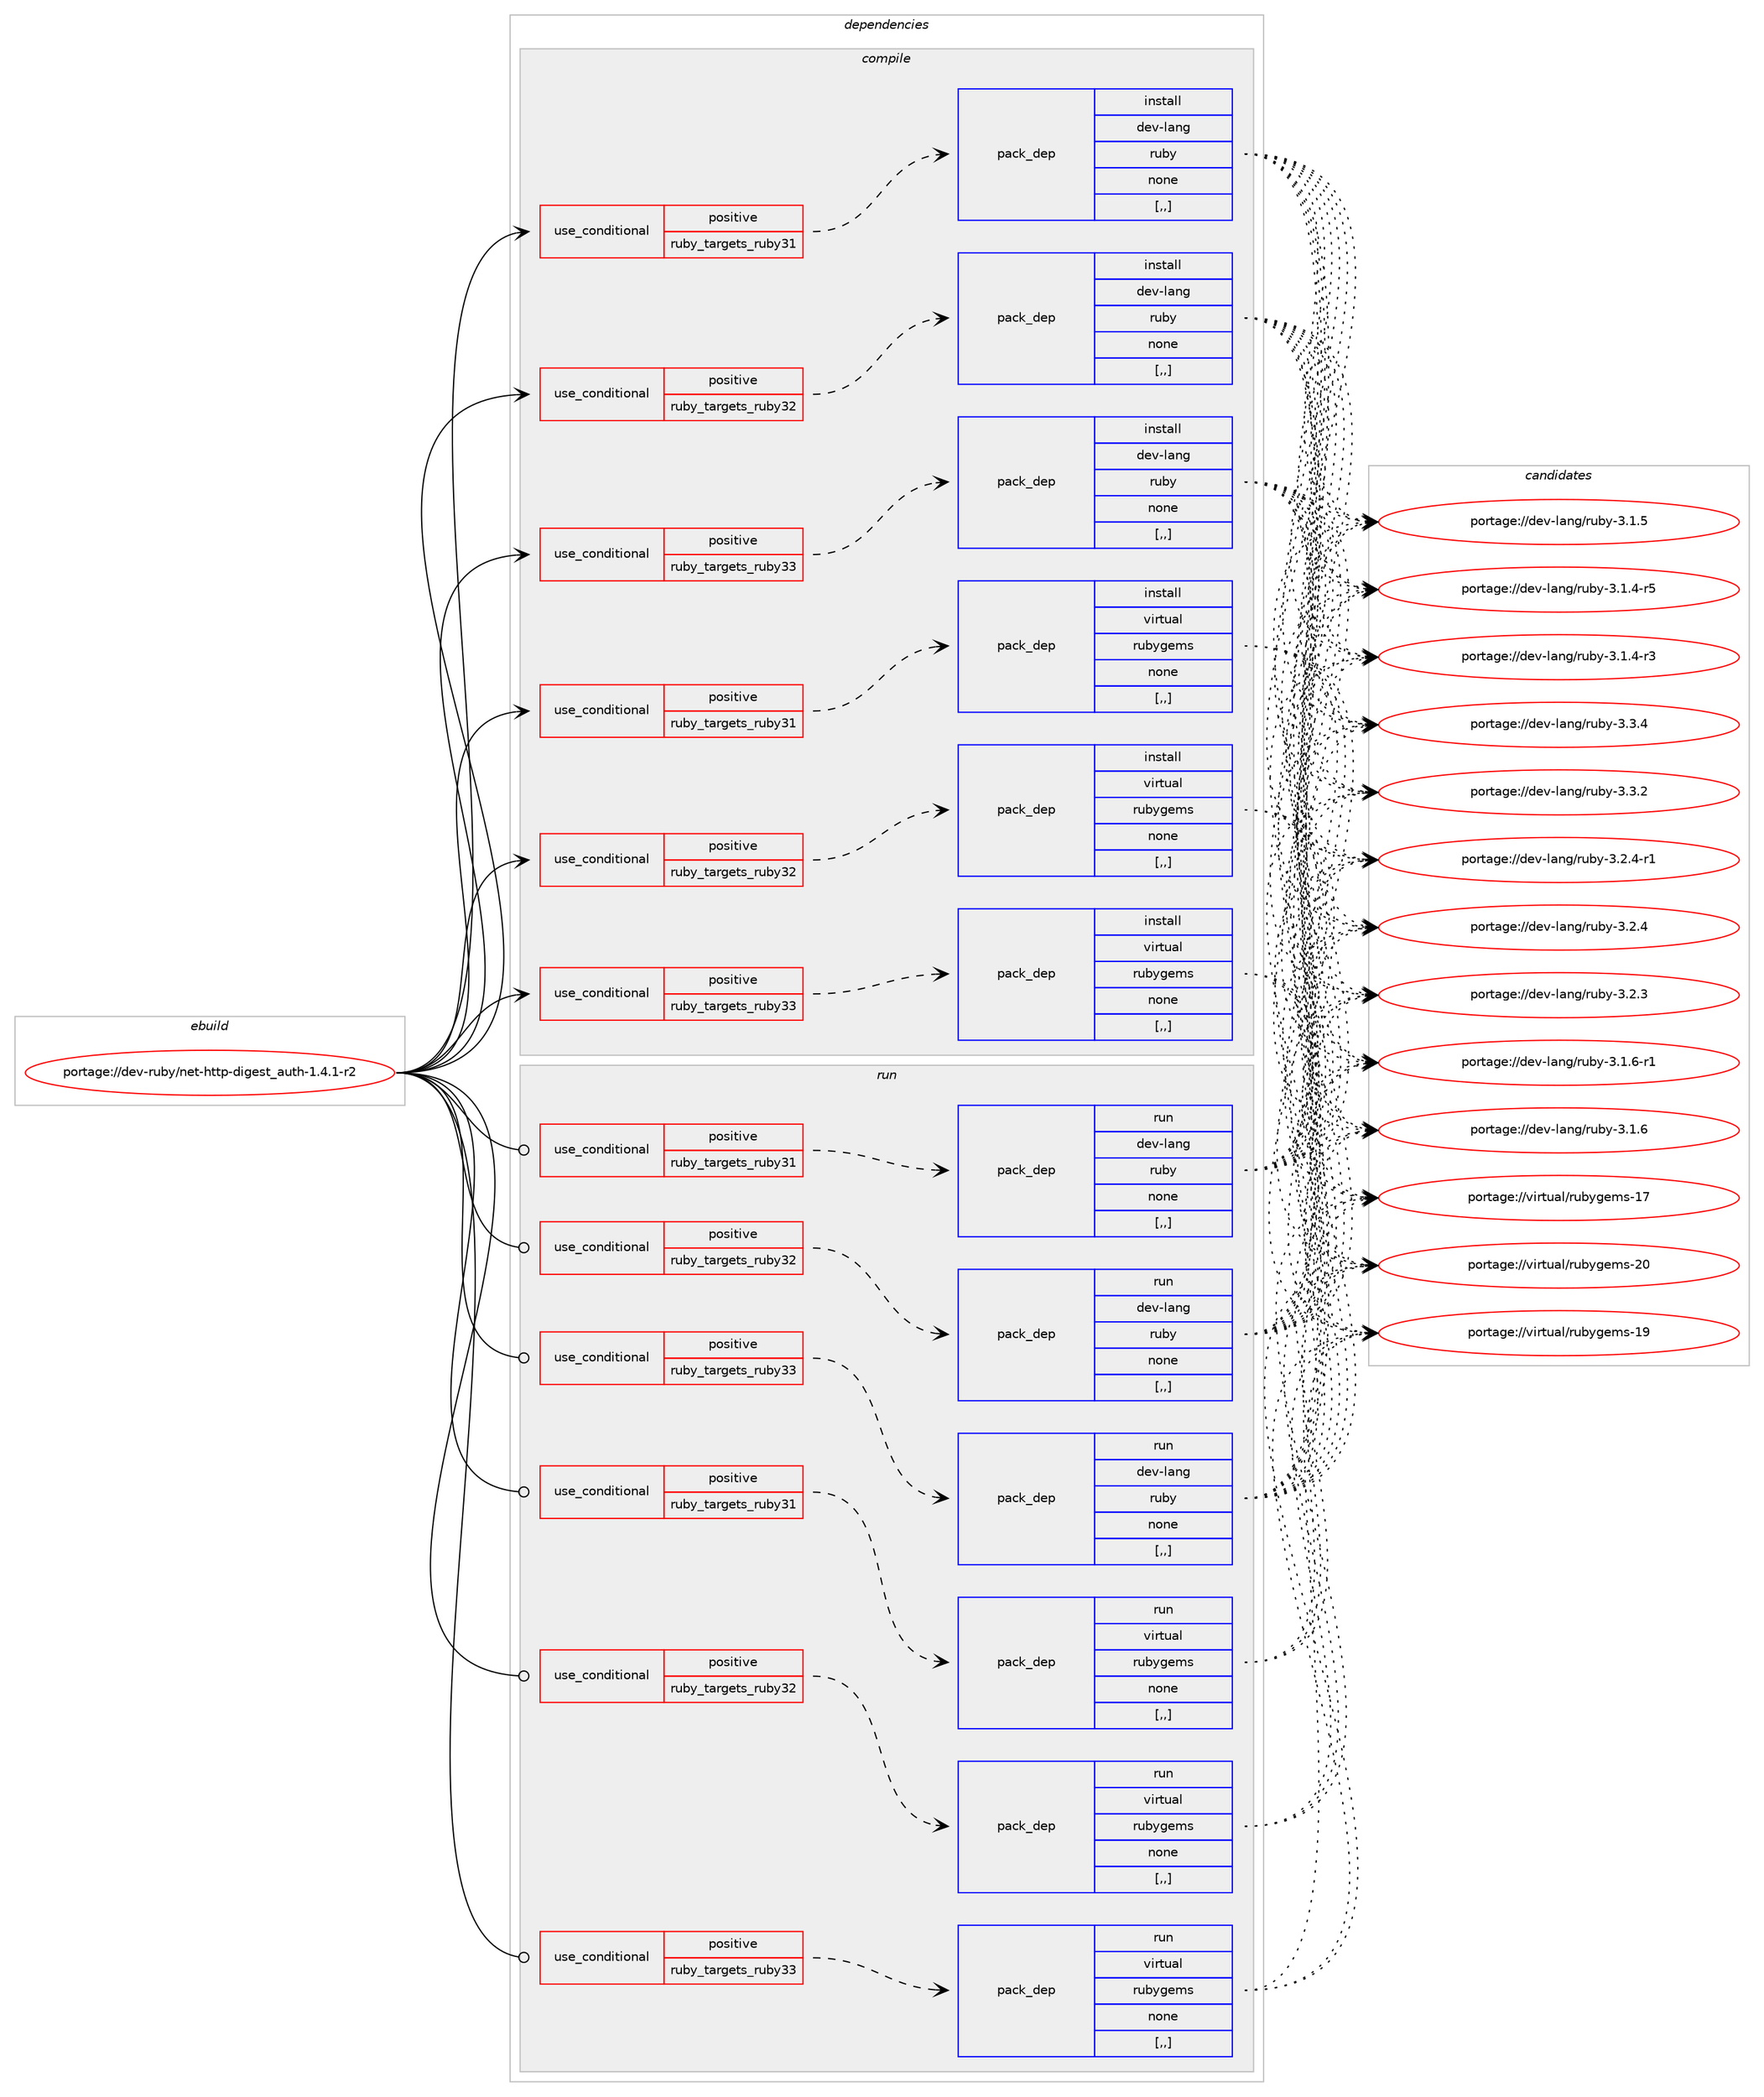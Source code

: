 digraph prolog {

# *************
# Graph options
# *************

newrank=true;
concentrate=true;
compound=true;
graph [rankdir=LR,fontname=Helvetica,fontsize=10,ranksep=1.5];#, ranksep=2.5, nodesep=0.2];
edge  [arrowhead=vee];
node  [fontname=Helvetica,fontsize=10];

# **********
# The ebuild
# **********

subgraph cluster_leftcol {
color=gray;
label=<<i>ebuild</i>>;
id [label="portage://dev-ruby/net-http-digest_auth-1.4.1-r2", color=red, width=4, href="../dev-ruby/net-http-digest_auth-1.4.1-r2.svg"];
}

# ****************
# The dependencies
# ****************

subgraph cluster_midcol {
color=gray;
label=<<i>dependencies</i>>;
subgraph cluster_compile {
fillcolor="#eeeeee";
style=filled;
label=<<i>compile</i>>;
subgraph cond51350 {
dependency191381 [label=<<TABLE BORDER="0" CELLBORDER="1" CELLSPACING="0" CELLPADDING="4"><TR><TD ROWSPAN="3" CELLPADDING="10">use_conditional</TD></TR><TR><TD>positive</TD></TR><TR><TD>ruby_targets_ruby31</TD></TR></TABLE>>, shape=none, color=red];
subgraph pack138685 {
dependency191382 [label=<<TABLE BORDER="0" CELLBORDER="1" CELLSPACING="0" CELLPADDING="4" WIDTH="220"><TR><TD ROWSPAN="6" CELLPADDING="30">pack_dep</TD></TR><TR><TD WIDTH="110">install</TD></TR><TR><TD>dev-lang</TD></TR><TR><TD>ruby</TD></TR><TR><TD>none</TD></TR><TR><TD>[,,]</TD></TR></TABLE>>, shape=none, color=blue];
}
dependency191381:e -> dependency191382:w [weight=20,style="dashed",arrowhead="vee"];
}
id:e -> dependency191381:w [weight=20,style="solid",arrowhead="vee"];
subgraph cond51351 {
dependency191383 [label=<<TABLE BORDER="0" CELLBORDER="1" CELLSPACING="0" CELLPADDING="4"><TR><TD ROWSPAN="3" CELLPADDING="10">use_conditional</TD></TR><TR><TD>positive</TD></TR><TR><TD>ruby_targets_ruby31</TD></TR></TABLE>>, shape=none, color=red];
subgraph pack138686 {
dependency191384 [label=<<TABLE BORDER="0" CELLBORDER="1" CELLSPACING="0" CELLPADDING="4" WIDTH="220"><TR><TD ROWSPAN="6" CELLPADDING="30">pack_dep</TD></TR><TR><TD WIDTH="110">install</TD></TR><TR><TD>virtual</TD></TR><TR><TD>rubygems</TD></TR><TR><TD>none</TD></TR><TR><TD>[,,]</TD></TR></TABLE>>, shape=none, color=blue];
}
dependency191383:e -> dependency191384:w [weight=20,style="dashed",arrowhead="vee"];
}
id:e -> dependency191383:w [weight=20,style="solid",arrowhead="vee"];
subgraph cond51352 {
dependency191385 [label=<<TABLE BORDER="0" CELLBORDER="1" CELLSPACING="0" CELLPADDING="4"><TR><TD ROWSPAN="3" CELLPADDING="10">use_conditional</TD></TR><TR><TD>positive</TD></TR><TR><TD>ruby_targets_ruby32</TD></TR></TABLE>>, shape=none, color=red];
subgraph pack138687 {
dependency191386 [label=<<TABLE BORDER="0" CELLBORDER="1" CELLSPACING="0" CELLPADDING="4" WIDTH="220"><TR><TD ROWSPAN="6" CELLPADDING="30">pack_dep</TD></TR><TR><TD WIDTH="110">install</TD></TR><TR><TD>dev-lang</TD></TR><TR><TD>ruby</TD></TR><TR><TD>none</TD></TR><TR><TD>[,,]</TD></TR></TABLE>>, shape=none, color=blue];
}
dependency191385:e -> dependency191386:w [weight=20,style="dashed",arrowhead="vee"];
}
id:e -> dependency191385:w [weight=20,style="solid",arrowhead="vee"];
subgraph cond51353 {
dependency191387 [label=<<TABLE BORDER="0" CELLBORDER="1" CELLSPACING="0" CELLPADDING="4"><TR><TD ROWSPAN="3" CELLPADDING="10">use_conditional</TD></TR><TR><TD>positive</TD></TR><TR><TD>ruby_targets_ruby32</TD></TR></TABLE>>, shape=none, color=red];
subgraph pack138688 {
dependency191388 [label=<<TABLE BORDER="0" CELLBORDER="1" CELLSPACING="0" CELLPADDING="4" WIDTH="220"><TR><TD ROWSPAN="6" CELLPADDING="30">pack_dep</TD></TR><TR><TD WIDTH="110">install</TD></TR><TR><TD>virtual</TD></TR><TR><TD>rubygems</TD></TR><TR><TD>none</TD></TR><TR><TD>[,,]</TD></TR></TABLE>>, shape=none, color=blue];
}
dependency191387:e -> dependency191388:w [weight=20,style="dashed",arrowhead="vee"];
}
id:e -> dependency191387:w [weight=20,style="solid",arrowhead="vee"];
subgraph cond51354 {
dependency191389 [label=<<TABLE BORDER="0" CELLBORDER="1" CELLSPACING="0" CELLPADDING="4"><TR><TD ROWSPAN="3" CELLPADDING="10">use_conditional</TD></TR><TR><TD>positive</TD></TR><TR><TD>ruby_targets_ruby33</TD></TR></TABLE>>, shape=none, color=red];
subgraph pack138689 {
dependency191390 [label=<<TABLE BORDER="0" CELLBORDER="1" CELLSPACING="0" CELLPADDING="4" WIDTH="220"><TR><TD ROWSPAN="6" CELLPADDING="30">pack_dep</TD></TR><TR><TD WIDTH="110">install</TD></TR><TR><TD>dev-lang</TD></TR><TR><TD>ruby</TD></TR><TR><TD>none</TD></TR><TR><TD>[,,]</TD></TR></TABLE>>, shape=none, color=blue];
}
dependency191389:e -> dependency191390:w [weight=20,style="dashed",arrowhead="vee"];
}
id:e -> dependency191389:w [weight=20,style="solid",arrowhead="vee"];
subgraph cond51355 {
dependency191391 [label=<<TABLE BORDER="0" CELLBORDER="1" CELLSPACING="0" CELLPADDING="4"><TR><TD ROWSPAN="3" CELLPADDING="10">use_conditional</TD></TR><TR><TD>positive</TD></TR><TR><TD>ruby_targets_ruby33</TD></TR></TABLE>>, shape=none, color=red];
subgraph pack138690 {
dependency191392 [label=<<TABLE BORDER="0" CELLBORDER="1" CELLSPACING="0" CELLPADDING="4" WIDTH="220"><TR><TD ROWSPAN="6" CELLPADDING="30">pack_dep</TD></TR><TR><TD WIDTH="110">install</TD></TR><TR><TD>virtual</TD></TR><TR><TD>rubygems</TD></TR><TR><TD>none</TD></TR><TR><TD>[,,]</TD></TR></TABLE>>, shape=none, color=blue];
}
dependency191391:e -> dependency191392:w [weight=20,style="dashed",arrowhead="vee"];
}
id:e -> dependency191391:w [weight=20,style="solid",arrowhead="vee"];
}
subgraph cluster_compileandrun {
fillcolor="#eeeeee";
style=filled;
label=<<i>compile and run</i>>;
}
subgraph cluster_run {
fillcolor="#eeeeee";
style=filled;
label=<<i>run</i>>;
subgraph cond51356 {
dependency191393 [label=<<TABLE BORDER="0" CELLBORDER="1" CELLSPACING="0" CELLPADDING="4"><TR><TD ROWSPAN="3" CELLPADDING="10">use_conditional</TD></TR><TR><TD>positive</TD></TR><TR><TD>ruby_targets_ruby31</TD></TR></TABLE>>, shape=none, color=red];
subgraph pack138691 {
dependency191394 [label=<<TABLE BORDER="0" CELLBORDER="1" CELLSPACING="0" CELLPADDING="4" WIDTH="220"><TR><TD ROWSPAN="6" CELLPADDING="30">pack_dep</TD></TR><TR><TD WIDTH="110">run</TD></TR><TR><TD>dev-lang</TD></TR><TR><TD>ruby</TD></TR><TR><TD>none</TD></TR><TR><TD>[,,]</TD></TR></TABLE>>, shape=none, color=blue];
}
dependency191393:e -> dependency191394:w [weight=20,style="dashed",arrowhead="vee"];
}
id:e -> dependency191393:w [weight=20,style="solid",arrowhead="odot"];
subgraph cond51357 {
dependency191395 [label=<<TABLE BORDER="0" CELLBORDER="1" CELLSPACING="0" CELLPADDING="4"><TR><TD ROWSPAN="3" CELLPADDING="10">use_conditional</TD></TR><TR><TD>positive</TD></TR><TR><TD>ruby_targets_ruby31</TD></TR></TABLE>>, shape=none, color=red];
subgraph pack138692 {
dependency191396 [label=<<TABLE BORDER="0" CELLBORDER="1" CELLSPACING="0" CELLPADDING="4" WIDTH="220"><TR><TD ROWSPAN="6" CELLPADDING="30">pack_dep</TD></TR><TR><TD WIDTH="110">run</TD></TR><TR><TD>virtual</TD></TR><TR><TD>rubygems</TD></TR><TR><TD>none</TD></TR><TR><TD>[,,]</TD></TR></TABLE>>, shape=none, color=blue];
}
dependency191395:e -> dependency191396:w [weight=20,style="dashed",arrowhead="vee"];
}
id:e -> dependency191395:w [weight=20,style="solid",arrowhead="odot"];
subgraph cond51358 {
dependency191397 [label=<<TABLE BORDER="0" CELLBORDER="1" CELLSPACING="0" CELLPADDING="4"><TR><TD ROWSPAN="3" CELLPADDING="10">use_conditional</TD></TR><TR><TD>positive</TD></TR><TR><TD>ruby_targets_ruby32</TD></TR></TABLE>>, shape=none, color=red];
subgraph pack138693 {
dependency191398 [label=<<TABLE BORDER="0" CELLBORDER="1" CELLSPACING="0" CELLPADDING="4" WIDTH="220"><TR><TD ROWSPAN="6" CELLPADDING="30">pack_dep</TD></TR><TR><TD WIDTH="110">run</TD></TR><TR><TD>dev-lang</TD></TR><TR><TD>ruby</TD></TR><TR><TD>none</TD></TR><TR><TD>[,,]</TD></TR></TABLE>>, shape=none, color=blue];
}
dependency191397:e -> dependency191398:w [weight=20,style="dashed",arrowhead="vee"];
}
id:e -> dependency191397:w [weight=20,style="solid",arrowhead="odot"];
subgraph cond51359 {
dependency191399 [label=<<TABLE BORDER="0" CELLBORDER="1" CELLSPACING="0" CELLPADDING="4"><TR><TD ROWSPAN="3" CELLPADDING="10">use_conditional</TD></TR><TR><TD>positive</TD></TR><TR><TD>ruby_targets_ruby32</TD></TR></TABLE>>, shape=none, color=red];
subgraph pack138694 {
dependency191400 [label=<<TABLE BORDER="0" CELLBORDER="1" CELLSPACING="0" CELLPADDING="4" WIDTH="220"><TR><TD ROWSPAN="6" CELLPADDING="30">pack_dep</TD></TR><TR><TD WIDTH="110">run</TD></TR><TR><TD>virtual</TD></TR><TR><TD>rubygems</TD></TR><TR><TD>none</TD></TR><TR><TD>[,,]</TD></TR></TABLE>>, shape=none, color=blue];
}
dependency191399:e -> dependency191400:w [weight=20,style="dashed",arrowhead="vee"];
}
id:e -> dependency191399:w [weight=20,style="solid",arrowhead="odot"];
subgraph cond51360 {
dependency191401 [label=<<TABLE BORDER="0" CELLBORDER="1" CELLSPACING="0" CELLPADDING="4"><TR><TD ROWSPAN="3" CELLPADDING="10">use_conditional</TD></TR><TR><TD>positive</TD></TR><TR><TD>ruby_targets_ruby33</TD></TR></TABLE>>, shape=none, color=red];
subgraph pack138695 {
dependency191402 [label=<<TABLE BORDER="0" CELLBORDER="1" CELLSPACING="0" CELLPADDING="4" WIDTH="220"><TR><TD ROWSPAN="6" CELLPADDING="30">pack_dep</TD></TR><TR><TD WIDTH="110">run</TD></TR><TR><TD>dev-lang</TD></TR><TR><TD>ruby</TD></TR><TR><TD>none</TD></TR><TR><TD>[,,]</TD></TR></TABLE>>, shape=none, color=blue];
}
dependency191401:e -> dependency191402:w [weight=20,style="dashed",arrowhead="vee"];
}
id:e -> dependency191401:w [weight=20,style="solid",arrowhead="odot"];
subgraph cond51361 {
dependency191403 [label=<<TABLE BORDER="0" CELLBORDER="1" CELLSPACING="0" CELLPADDING="4"><TR><TD ROWSPAN="3" CELLPADDING="10">use_conditional</TD></TR><TR><TD>positive</TD></TR><TR><TD>ruby_targets_ruby33</TD></TR></TABLE>>, shape=none, color=red];
subgraph pack138696 {
dependency191404 [label=<<TABLE BORDER="0" CELLBORDER="1" CELLSPACING="0" CELLPADDING="4" WIDTH="220"><TR><TD ROWSPAN="6" CELLPADDING="30">pack_dep</TD></TR><TR><TD WIDTH="110">run</TD></TR><TR><TD>virtual</TD></TR><TR><TD>rubygems</TD></TR><TR><TD>none</TD></TR><TR><TD>[,,]</TD></TR></TABLE>>, shape=none, color=blue];
}
dependency191403:e -> dependency191404:w [weight=20,style="dashed",arrowhead="vee"];
}
id:e -> dependency191403:w [weight=20,style="solid",arrowhead="odot"];
}
}

# **************
# The candidates
# **************

subgraph cluster_choices {
rank=same;
color=gray;
label=<<i>candidates</i>>;

subgraph choice138685 {
color=black;
nodesep=1;
choice10010111845108971101034711411798121455146514652 [label="portage://dev-lang/ruby-3.3.4", color=red, width=4,href="../dev-lang/ruby-3.3.4.svg"];
choice10010111845108971101034711411798121455146514650 [label="portage://dev-lang/ruby-3.3.2", color=red, width=4,href="../dev-lang/ruby-3.3.2.svg"];
choice100101118451089711010347114117981214551465046524511449 [label="portage://dev-lang/ruby-3.2.4-r1", color=red, width=4,href="../dev-lang/ruby-3.2.4-r1.svg"];
choice10010111845108971101034711411798121455146504652 [label="portage://dev-lang/ruby-3.2.4", color=red, width=4,href="../dev-lang/ruby-3.2.4.svg"];
choice10010111845108971101034711411798121455146504651 [label="portage://dev-lang/ruby-3.2.3", color=red, width=4,href="../dev-lang/ruby-3.2.3.svg"];
choice100101118451089711010347114117981214551464946544511449 [label="portage://dev-lang/ruby-3.1.6-r1", color=red, width=4,href="../dev-lang/ruby-3.1.6-r1.svg"];
choice10010111845108971101034711411798121455146494654 [label="portage://dev-lang/ruby-3.1.6", color=red, width=4,href="../dev-lang/ruby-3.1.6.svg"];
choice10010111845108971101034711411798121455146494653 [label="portage://dev-lang/ruby-3.1.5", color=red, width=4,href="../dev-lang/ruby-3.1.5.svg"];
choice100101118451089711010347114117981214551464946524511453 [label="portage://dev-lang/ruby-3.1.4-r5", color=red, width=4,href="../dev-lang/ruby-3.1.4-r5.svg"];
choice100101118451089711010347114117981214551464946524511451 [label="portage://dev-lang/ruby-3.1.4-r3", color=red, width=4,href="../dev-lang/ruby-3.1.4-r3.svg"];
dependency191382:e -> choice10010111845108971101034711411798121455146514652:w [style=dotted,weight="100"];
dependency191382:e -> choice10010111845108971101034711411798121455146514650:w [style=dotted,weight="100"];
dependency191382:e -> choice100101118451089711010347114117981214551465046524511449:w [style=dotted,weight="100"];
dependency191382:e -> choice10010111845108971101034711411798121455146504652:w [style=dotted,weight="100"];
dependency191382:e -> choice10010111845108971101034711411798121455146504651:w [style=dotted,weight="100"];
dependency191382:e -> choice100101118451089711010347114117981214551464946544511449:w [style=dotted,weight="100"];
dependency191382:e -> choice10010111845108971101034711411798121455146494654:w [style=dotted,weight="100"];
dependency191382:e -> choice10010111845108971101034711411798121455146494653:w [style=dotted,weight="100"];
dependency191382:e -> choice100101118451089711010347114117981214551464946524511453:w [style=dotted,weight="100"];
dependency191382:e -> choice100101118451089711010347114117981214551464946524511451:w [style=dotted,weight="100"];
}
subgraph choice138686 {
color=black;
nodesep=1;
choice118105114116117971084711411798121103101109115455048 [label="portage://virtual/rubygems-20", color=red, width=4,href="../virtual/rubygems-20.svg"];
choice118105114116117971084711411798121103101109115454957 [label="portage://virtual/rubygems-19", color=red, width=4,href="../virtual/rubygems-19.svg"];
choice118105114116117971084711411798121103101109115454955 [label="portage://virtual/rubygems-17", color=red, width=4,href="../virtual/rubygems-17.svg"];
dependency191384:e -> choice118105114116117971084711411798121103101109115455048:w [style=dotted,weight="100"];
dependency191384:e -> choice118105114116117971084711411798121103101109115454957:w [style=dotted,weight="100"];
dependency191384:e -> choice118105114116117971084711411798121103101109115454955:w [style=dotted,weight="100"];
}
subgraph choice138687 {
color=black;
nodesep=1;
choice10010111845108971101034711411798121455146514652 [label="portage://dev-lang/ruby-3.3.4", color=red, width=4,href="../dev-lang/ruby-3.3.4.svg"];
choice10010111845108971101034711411798121455146514650 [label="portage://dev-lang/ruby-3.3.2", color=red, width=4,href="../dev-lang/ruby-3.3.2.svg"];
choice100101118451089711010347114117981214551465046524511449 [label="portage://dev-lang/ruby-3.2.4-r1", color=red, width=4,href="../dev-lang/ruby-3.2.4-r1.svg"];
choice10010111845108971101034711411798121455146504652 [label="portage://dev-lang/ruby-3.2.4", color=red, width=4,href="../dev-lang/ruby-3.2.4.svg"];
choice10010111845108971101034711411798121455146504651 [label="portage://dev-lang/ruby-3.2.3", color=red, width=4,href="../dev-lang/ruby-3.2.3.svg"];
choice100101118451089711010347114117981214551464946544511449 [label="portage://dev-lang/ruby-3.1.6-r1", color=red, width=4,href="../dev-lang/ruby-3.1.6-r1.svg"];
choice10010111845108971101034711411798121455146494654 [label="portage://dev-lang/ruby-3.1.6", color=red, width=4,href="../dev-lang/ruby-3.1.6.svg"];
choice10010111845108971101034711411798121455146494653 [label="portage://dev-lang/ruby-3.1.5", color=red, width=4,href="../dev-lang/ruby-3.1.5.svg"];
choice100101118451089711010347114117981214551464946524511453 [label="portage://dev-lang/ruby-3.1.4-r5", color=red, width=4,href="../dev-lang/ruby-3.1.4-r5.svg"];
choice100101118451089711010347114117981214551464946524511451 [label="portage://dev-lang/ruby-3.1.4-r3", color=red, width=4,href="../dev-lang/ruby-3.1.4-r3.svg"];
dependency191386:e -> choice10010111845108971101034711411798121455146514652:w [style=dotted,weight="100"];
dependency191386:e -> choice10010111845108971101034711411798121455146514650:w [style=dotted,weight="100"];
dependency191386:e -> choice100101118451089711010347114117981214551465046524511449:w [style=dotted,weight="100"];
dependency191386:e -> choice10010111845108971101034711411798121455146504652:w [style=dotted,weight="100"];
dependency191386:e -> choice10010111845108971101034711411798121455146504651:w [style=dotted,weight="100"];
dependency191386:e -> choice100101118451089711010347114117981214551464946544511449:w [style=dotted,weight="100"];
dependency191386:e -> choice10010111845108971101034711411798121455146494654:w [style=dotted,weight="100"];
dependency191386:e -> choice10010111845108971101034711411798121455146494653:w [style=dotted,weight="100"];
dependency191386:e -> choice100101118451089711010347114117981214551464946524511453:w [style=dotted,weight="100"];
dependency191386:e -> choice100101118451089711010347114117981214551464946524511451:w [style=dotted,weight="100"];
}
subgraph choice138688 {
color=black;
nodesep=1;
choice118105114116117971084711411798121103101109115455048 [label="portage://virtual/rubygems-20", color=red, width=4,href="../virtual/rubygems-20.svg"];
choice118105114116117971084711411798121103101109115454957 [label="portage://virtual/rubygems-19", color=red, width=4,href="../virtual/rubygems-19.svg"];
choice118105114116117971084711411798121103101109115454955 [label="portage://virtual/rubygems-17", color=red, width=4,href="../virtual/rubygems-17.svg"];
dependency191388:e -> choice118105114116117971084711411798121103101109115455048:w [style=dotted,weight="100"];
dependency191388:e -> choice118105114116117971084711411798121103101109115454957:w [style=dotted,weight="100"];
dependency191388:e -> choice118105114116117971084711411798121103101109115454955:w [style=dotted,weight="100"];
}
subgraph choice138689 {
color=black;
nodesep=1;
choice10010111845108971101034711411798121455146514652 [label="portage://dev-lang/ruby-3.3.4", color=red, width=4,href="../dev-lang/ruby-3.3.4.svg"];
choice10010111845108971101034711411798121455146514650 [label="portage://dev-lang/ruby-3.3.2", color=red, width=4,href="../dev-lang/ruby-3.3.2.svg"];
choice100101118451089711010347114117981214551465046524511449 [label="portage://dev-lang/ruby-3.2.4-r1", color=red, width=4,href="../dev-lang/ruby-3.2.4-r1.svg"];
choice10010111845108971101034711411798121455146504652 [label="portage://dev-lang/ruby-3.2.4", color=red, width=4,href="../dev-lang/ruby-3.2.4.svg"];
choice10010111845108971101034711411798121455146504651 [label="portage://dev-lang/ruby-3.2.3", color=red, width=4,href="../dev-lang/ruby-3.2.3.svg"];
choice100101118451089711010347114117981214551464946544511449 [label="portage://dev-lang/ruby-3.1.6-r1", color=red, width=4,href="../dev-lang/ruby-3.1.6-r1.svg"];
choice10010111845108971101034711411798121455146494654 [label="portage://dev-lang/ruby-3.1.6", color=red, width=4,href="../dev-lang/ruby-3.1.6.svg"];
choice10010111845108971101034711411798121455146494653 [label="portage://dev-lang/ruby-3.1.5", color=red, width=4,href="../dev-lang/ruby-3.1.5.svg"];
choice100101118451089711010347114117981214551464946524511453 [label="portage://dev-lang/ruby-3.1.4-r5", color=red, width=4,href="../dev-lang/ruby-3.1.4-r5.svg"];
choice100101118451089711010347114117981214551464946524511451 [label="portage://dev-lang/ruby-3.1.4-r3", color=red, width=4,href="../dev-lang/ruby-3.1.4-r3.svg"];
dependency191390:e -> choice10010111845108971101034711411798121455146514652:w [style=dotted,weight="100"];
dependency191390:e -> choice10010111845108971101034711411798121455146514650:w [style=dotted,weight="100"];
dependency191390:e -> choice100101118451089711010347114117981214551465046524511449:w [style=dotted,weight="100"];
dependency191390:e -> choice10010111845108971101034711411798121455146504652:w [style=dotted,weight="100"];
dependency191390:e -> choice10010111845108971101034711411798121455146504651:w [style=dotted,weight="100"];
dependency191390:e -> choice100101118451089711010347114117981214551464946544511449:w [style=dotted,weight="100"];
dependency191390:e -> choice10010111845108971101034711411798121455146494654:w [style=dotted,weight="100"];
dependency191390:e -> choice10010111845108971101034711411798121455146494653:w [style=dotted,weight="100"];
dependency191390:e -> choice100101118451089711010347114117981214551464946524511453:w [style=dotted,weight="100"];
dependency191390:e -> choice100101118451089711010347114117981214551464946524511451:w [style=dotted,weight="100"];
}
subgraph choice138690 {
color=black;
nodesep=1;
choice118105114116117971084711411798121103101109115455048 [label="portage://virtual/rubygems-20", color=red, width=4,href="../virtual/rubygems-20.svg"];
choice118105114116117971084711411798121103101109115454957 [label="portage://virtual/rubygems-19", color=red, width=4,href="../virtual/rubygems-19.svg"];
choice118105114116117971084711411798121103101109115454955 [label="portage://virtual/rubygems-17", color=red, width=4,href="../virtual/rubygems-17.svg"];
dependency191392:e -> choice118105114116117971084711411798121103101109115455048:w [style=dotted,weight="100"];
dependency191392:e -> choice118105114116117971084711411798121103101109115454957:w [style=dotted,weight="100"];
dependency191392:e -> choice118105114116117971084711411798121103101109115454955:w [style=dotted,weight="100"];
}
subgraph choice138691 {
color=black;
nodesep=1;
choice10010111845108971101034711411798121455146514652 [label="portage://dev-lang/ruby-3.3.4", color=red, width=4,href="../dev-lang/ruby-3.3.4.svg"];
choice10010111845108971101034711411798121455146514650 [label="portage://dev-lang/ruby-3.3.2", color=red, width=4,href="../dev-lang/ruby-3.3.2.svg"];
choice100101118451089711010347114117981214551465046524511449 [label="portage://dev-lang/ruby-3.2.4-r1", color=red, width=4,href="../dev-lang/ruby-3.2.4-r1.svg"];
choice10010111845108971101034711411798121455146504652 [label="portage://dev-lang/ruby-3.2.4", color=red, width=4,href="../dev-lang/ruby-3.2.4.svg"];
choice10010111845108971101034711411798121455146504651 [label="portage://dev-lang/ruby-3.2.3", color=red, width=4,href="../dev-lang/ruby-3.2.3.svg"];
choice100101118451089711010347114117981214551464946544511449 [label="portage://dev-lang/ruby-3.1.6-r1", color=red, width=4,href="../dev-lang/ruby-3.1.6-r1.svg"];
choice10010111845108971101034711411798121455146494654 [label="portage://dev-lang/ruby-3.1.6", color=red, width=4,href="../dev-lang/ruby-3.1.6.svg"];
choice10010111845108971101034711411798121455146494653 [label="portage://dev-lang/ruby-3.1.5", color=red, width=4,href="../dev-lang/ruby-3.1.5.svg"];
choice100101118451089711010347114117981214551464946524511453 [label="portage://dev-lang/ruby-3.1.4-r5", color=red, width=4,href="../dev-lang/ruby-3.1.4-r5.svg"];
choice100101118451089711010347114117981214551464946524511451 [label="portage://dev-lang/ruby-3.1.4-r3", color=red, width=4,href="../dev-lang/ruby-3.1.4-r3.svg"];
dependency191394:e -> choice10010111845108971101034711411798121455146514652:w [style=dotted,weight="100"];
dependency191394:e -> choice10010111845108971101034711411798121455146514650:w [style=dotted,weight="100"];
dependency191394:e -> choice100101118451089711010347114117981214551465046524511449:w [style=dotted,weight="100"];
dependency191394:e -> choice10010111845108971101034711411798121455146504652:w [style=dotted,weight="100"];
dependency191394:e -> choice10010111845108971101034711411798121455146504651:w [style=dotted,weight="100"];
dependency191394:e -> choice100101118451089711010347114117981214551464946544511449:w [style=dotted,weight="100"];
dependency191394:e -> choice10010111845108971101034711411798121455146494654:w [style=dotted,weight="100"];
dependency191394:e -> choice10010111845108971101034711411798121455146494653:w [style=dotted,weight="100"];
dependency191394:e -> choice100101118451089711010347114117981214551464946524511453:w [style=dotted,weight="100"];
dependency191394:e -> choice100101118451089711010347114117981214551464946524511451:w [style=dotted,weight="100"];
}
subgraph choice138692 {
color=black;
nodesep=1;
choice118105114116117971084711411798121103101109115455048 [label="portage://virtual/rubygems-20", color=red, width=4,href="../virtual/rubygems-20.svg"];
choice118105114116117971084711411798121103101109115454957 [label="portage://virtual/rubygems-19", color=red, width=4,href="../virtual/rubygems-19.svg"];
choice118105114116117971084711411798121103101109115454955 [label="portage://virtual/rubygems-17", color=red, width=4,href="../virtual/rubygems-17.svg"];
dependency191396:e -> choice118105114116117971084711411798121103101109115455048:w [style=dotted,weight="100"];
dependency191396:e -> choice118105114116117971084711411798121103101109115454957:w [style=dotted,weight="100"];
dependency191396:e -> choice118105114116117971084711411798121103101109115454955:w [style=dotted,weight="100"];
}
subgraph choice138693 {
color=black;
nodesep=1;
choice10010111845108971101034711411798121455146514652 [label="portage://dev-lang/ruby-3.3.4", color=red, width=4,href="../dev-lang/ruby-3.3.4.svg"];
choice10010111845108971101034711411798121455146514650 [label="portage://dev-lang/ruby-3.3.2", color=red, width=4,href="../dev-lang/ruby-3.3.2.svg"];
choice100101118451089711010347114117981214551465046524511449 [label="portage://dev-lang/ruby-3.2.4-r1", color=red, width=4,href="../dev-lang/ruby-3.2.4-r1.svg"];
choice10010111845108971101034711411798121455146504652 [label="portage://dev-lang/ruby-3.2.4", color=red, width=4,href="../dev-lang/ruby-3.2.4.svg"];
choice10010111845108971101034711411798121455146504651 [label="portage://dev-lang/ruby-3.2.3", color=red, width=4,href="../dev-lang/ruby-3.2.3.svg"];
choice100101118451089711010347114117981214551464946544511449 [label="portage://dev-lang/ruby-3.1.6-r1", color=red, width=4,href="../dev-lang/ruby-3.1.6-r1.svg"];
choice10010111845108971101034711411798121455146494654 [label="portage://dev-lang/ruby-3.1.6", color=red, width=4,href="../dev-lang/ruby-3.1.6.svg"];
choice10010111845108971101034711411798121455146494653 [label="portage://dev-lang/ruby-3.1.5", color=red, width=4,href="../dev-lang/ruby-3.1.5.svg"];
choice100101118451089711010347114117981214551464946524511453 [label="portage://dev-lang/ruby-3.1.4-r5", color=red, width=4,href="../dev-lang/ruby-3.1.4-r5.svg"];
choice100101118451089711010347114117981214551464946524511451 [label="portage://dev-lang/ruby-3.1.4-r3", color=red, width=4,href="../dev-lang/ruby-3.1.4-r3.svg"];
dependency191398:e -> choice10010111845108971101034711411798121455146514652:w [style=dotted,weight="100"];
dependency191398:e -> choice10010111845108971101034711411798121455146514650:w [style=dotted,weight="100"];
dependency191398:e -> choice100101118451089711010347114117981214551465046524511449:w [style=dotted,weight="100"];
dependency191398:e -> choice10010111845108971101034711411798121455146504652:w [style=dotted,weight="100"];
dependency191398:e -> choice10010111845108971101034711411798121455146504651:w [style=dotted,weight="100"];
dependency191398:e -> choice100101118451089711010347114117981214551464946544511449:w [style=dotted,weight="100"];
dependency191398:e -> choice10010111845108971101034711411798121455146494654:w [style=dotted,weight="100"];
dependency191398:e -> choice10010111845108971101034711411798121455146494653:w [style=dotted,weight="100"];
dependency191398:e -> choice100101118451089711010347114117981214551464946524511453:w [style=dotted,weight="100"];
dependency191398:e -> choice100101118451089711010347114117981214551464946524511451:w [style=dotted,weight="100"];
}
subgraph choice138694 {
color=black;
nodesep=1;
choice118105114116117971084711411798121103101109115455048 [label="portage://virtual/rubygems-20", color=red, width=4,href="../virtual/rubygems-20.svg"];
choice118105114116117971084711411798121103101109115454957 [label="portage://virtual/rubygems-19", color=red, width=4,href="../virtual/rubygems-19.svg"];
choice118105114116117971084711411798121103101109115454955 [label="portage://virtual/rubygems-17", color=red, width=4,href="../virtual/rubygems-17.svg"];
dependency191400:e -> choice118105114116117971084711411798121103101109115455048:w [style=dotted,weight="100"];
dependency191400:e -> choice118105114116117971084711411798121103101109115454957:w [style=dotted,weight="100"];
dependency191400:e -> choice118105114116117971084711411798121103101109115454955:w [style=dotted,weight="100"];
}
subgraph choice138695 {
color=black;
nodesep=1;
choice10010111845108971101034711411798121455146514652 [label="portage://dev-lang/ruby-3.3.4", color=red, width=4,href="../dev-lang/ruby-3.3.4.svg"];
choice10010111845108971101034711411798121455146514650 [label="portage://dev-lang/ruby-3.3.2", color=red, width=4,href="../dev-lang/ruby-3.3.2.svg"];
choice100101118451089711010347114117981214551465046524511449 [label="portage://dev-lang/ruby-3.2.4-r1", color=red, width=4,href="../dev-lang/ruby-3.2.4-r1.svg"];
choice10010111845108971101034711411798121455146504652 [label="portage://dev-lang/ruby-3.2.4", color=red, width=4,href="../dev-lang/ruby-3.2.4.svg"];
choice10010111845108971101034711411798121455146504651 [label="portage://dev-lang/ruby-3.2.3", color=red, width=4,href="../dev-lang/ruby-3.2.3.svg"];
choice100101118451089711010347114117981214551464946544511449 [label="portage://dev-lang/ruby-3.1.6-r1", color=red, width=4,href="../dev-lang/ruby-3.1.6-r1.svg"];
choice10010111845108971101034711411798121455146494654 [label="portage://dev-lang/ruby-3.1.6", color=red, width=4,href="../dev-lang/ruby-3.1.6.svg"];
choice10010111845108971101034711411798121455146494653 [label="portage://dev-lang/ruby-3.1.5", color=red, width=4,href="../dev-lang/ruby-3.1.5.svg"];
choice100101118451089711010347114117981214551464946524511453 [label="portage://dev-lang/ruby-3.1.4-r5", color=red, width=4,href="../dev-lang/ruby-3.1.4-r5.svg"];
choice100101118451089711010347114117981214551464946524511451 [label="portage://dev-lang/ruby-3.1.4-r3", color=red, width=4,href="../dev-lang/ruby-3.1.4-r3.svg"];
dependency191402:e -> choice10010111845108971101034711411798121455146514652:w [style=dotted,weight="100"];
dependency191402:e -> choice10010111845108971101034711411798121455146514650:w [style=dotted,weight="100"];
dependency191402:e -> choice100101118451089711010347114117981214551465046524511449:w [style=dotted,weight="100"];
dependency191402:e -> choice10010111845108971101034711411798121455146504652:w [style=dotted,weight="100"];
dependency191402:e -> choice10010111845108971101034711411798121455146504651:w [style=dotted,weight="100"];
dependency191402:e -> choice100101118451089711010347114117981214551464946544511449:w [style=dotted,weight="100"];
dependency191402:e -> choice10010111845108971101034711411798121455146494654:w [style=dotted,weight="100"];
dependency191402:e -> choice10010111845108971101034711411798121455146494653:w [style=dotted,weight="100"];
dependency191402:e -> choice100101118451089711010347114117981214551464946524511453:w [style=dotted,weight="100"];
dependency191402:e -> choice100101118451089711010347114117981214551464946524511451:w [style=dotted,weight="100"];
}
subgraph choice138696 {
color=black;
nodesep=1;
choice118105114116117971084711411798121103101109115455048 [label="portage://virtual/rubygems-20", color=red, width=4,href="../virtual/rubygems-20.svg"];
choice118105114116117971084711411798121103101109115454957 [label="portage://virtual/rubygems-19", color=red, width=4,href="../virtual/rubygems-19.svg"];
choice118105114116117971084711411798121103101109115454955 [label="portage://virtual/rubygems-17", color=red, width=4,href="../virtual/rubygems-17.svg"];
dependency191404:e -> choice118105114116117971084711411798121103101109115455048:w [style=dotted,weight="100"];
dependency191404:e -> choice118105114116117971084711411798121103101109115454957:w [style=dotted,weight="100"];
dependency191404:e -> choice118105114116117971084711411798121103101109115454955:w [style=dotted,weight="100"];
}
}

}
